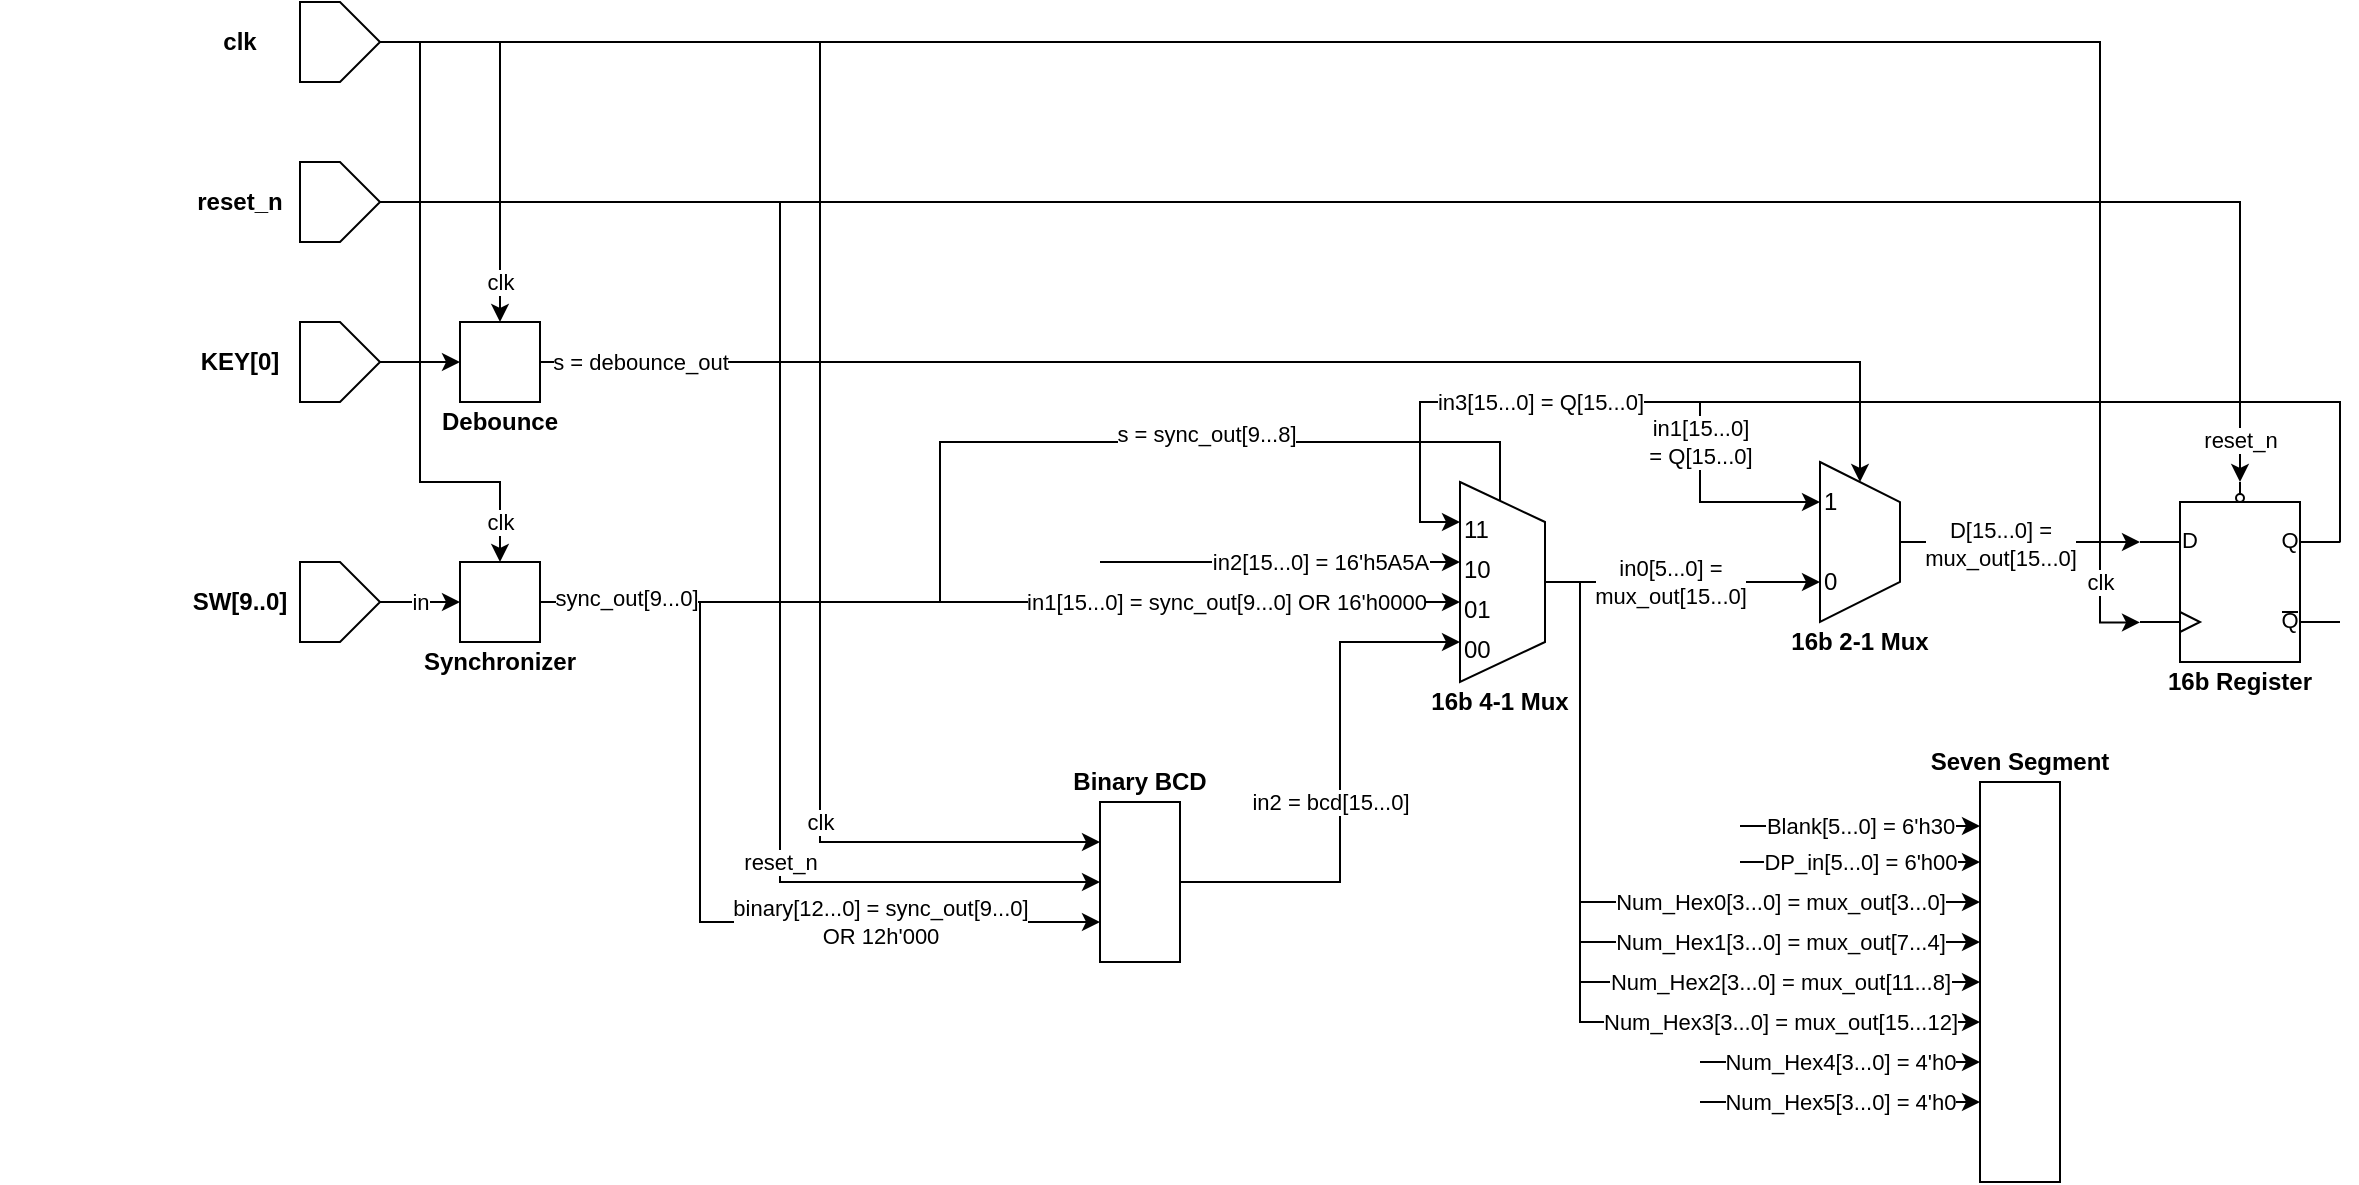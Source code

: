<mxfile compressed="false" version="13.7.9" type="github">
  <diagram id="uD6p33Z857GaYZzYAN43" name="Page-1">
    <mxGraphModel dx="401" dy="438" grid="1" gridSize="10" guides="1" tooltips="1" connect="1" arrows="1" fold="1" page="0" pageScale="1" pageWidth="850" pageHeight="1100" math="0" shadow="0">
      <root>
        <mxCell id="0" />
        <mxCell id="1" parent="0" />
        <mxCell id="gU50jgJ4w8s5qQlBn3Q9-7" value="" style="group" vertex="1" connectable="0" parent="1">
          <mxGeometry x="170" y="320" width="110" height="40" as="geometry" />
        </mxCell>
        <mxCell id="gU50jgJ4w8s5qQlBn3Q9-5" value="" style="shape=offPageConnector;whiteSpace=wrap;html=1;rotation=-90;size=0.5;" vertex="1" parent="gU50jgJ4w8s5qQlBn3Q9-7">
          <mxGeometry x="150" width="40" height="40" as="geometry" />
        </mxCell>
        <mxCell id="gU50jgJ4w8s5qQlBn3Q9-10" value="" style="group" vertex="1" connectable="0" parent="1">
          <mxGeometry x="400" y="180" width="40" height="60" as="geometry" />
        </mxCell>
        <mxCell id="gU50jgJ4w8s5qQlBn3Q9-8" value="" style="rounded=0;whiteSpace=wrap;html=1;" vertex="1" parent="gU50jgJ4w8s5qQlBn3Q9-10">
          <mxGeometry y="20" width="40" height="40" as="geometry" />
        </mxCell>
        <mxCell id="gU50jgJ4w8s5qQlBn3Q9-11" value="" style="group" vertex="1" connectable="0" parent="1">
          <mxGeometry x="400" y="300" width="40" height="60" as="geometry" />
        </mxCell>
        <mxCell id="gU50jgJ4w8s5qQlBn3Q9-12" value="" style="rounded=0;whiteSpace=wrap;html=1;" vertex="1" parent="gU50jgJ4w8s5qQlBn3Q9-11">
          <mxGeometry y="20" width="40" height="40" as="geometry" />
        </mxCell>
        <mxCell id="gU50jgJ4w8s5qQlBn3Q9-17" value="" style="group" vertex="1" connectable="0" parent="1">
          <mxGeometry x="170" y="200" width="110" height="40" as="geometry" />
        </mxCell>
        <mxCell id="gU50jgJ4w8s5qQlBn3Q9-18" value="" style="shape=offPageConnector;whiteSpace=wrap;html=1;rotation=-90;size=0.5;" vertex="1" parent="gU50jgJ4w8s5qQlBn3Q9-17">
          <mxGeometry x="150" width="40" height="40" as="geometry" />
        </mxCell>
        <mxCell id="gU50jgJ4w8s5qQlBn3Q9-26" value="" style="group" vertex="1" connectable="0" parent="gU50jgJ4w8s5qQlBn3Q9-17">
          <mxGeometry y="-80" width="110" height="40" as="geometry" />
        </mxCell>
        <mxCell id="gU50jgJ4w8s5qQlBn3Q9-27" value="" style="shape=offPageConnector;whiteSpace=wrap;html=1;rotation=-90;size=0.5;" vertex="1" parent="gU50jgJ4w8s5qQlBn3Q9-26">
          <mxGeometry x="150" width="40" height="40" as="geometry" />
        </mxCell>
        <mxCell id="gU50jgJ4w8s5qQlBn3Q9-35" value="" style="group" vertex="1" connectable="0" parent="1">
          <mxGeometry x="170" y="40" width="110" height="40" as="geometry" />
        </mxCell>
        <mxCell id="gU50jgJ4w8s5qQlBn3Q9-36" value="" style="shape=offPageConnector;whiteSpace=wrap;html=1;rotation=-90;size=0.5;" vertex="1" parent="gU50jgJ4w8s5qQlBn3Q9-35">
          <mxGeometry x="150" width="40" height="40" as="geometry" />
        </mxCell>
        <mxCell id="gU50jgJ4w8s5qQlBn3Q9-44" style="edgeStyle=orthogonalEdgeStyle;rounded=0;orthogonalLoop=1;jettySize=auto;html=1;exitX=1;exitY=0.5;exitDx=0;exitDy=0;entryX=0;entryY=0.5;entryDx=0;entryDy=0;" edge="1" parent="1" source="gU50jgJ4w8s5qQlBn3Q9-24" target="gU50jgJ4w8s5qQlBn3Q9-85">
          <mxGeometry relative="1" as="geometry">
            <mxPoint x="740" y="360" as="targetPoint" />
            <Array as="points">
              <mxPoint x="840" y="480" />
              <mxPoint x="840" y="360" />
            </Array>
          </mxGeometry>
        </mxCell>
        <mxCell id="gU50jgJ4w8s5qQlBn3Q9-60" value="in2 = bcd[15...0]" style="edgeLabel;html=1;align=center;verticalAlign=middle;resizable=0;points=[];" vertex="1" connectable="0" parent="gU50jgJ4w8s5qQlBn3Q9-44">
          <mxGeometry x="-0.633" y="1" relative="1" as="geometry">
            <mxPoint x="27" y="-39" as="offset" />
          </mxGeometry>
        </mxCell>
        <mxCell id="gU50jgJ4w8s5qQlBn3Q9-24" value="" style="rounded=0;whiteSpace=wrap;html=1;" vertex="1" parent="1">
          <mxGeometry x="720" y="440" width="40" height="80" as="geometry" />
        </mxCell>
        <mxCell id="gU50jgJ4w8s5qQlBn3Q9-25" value="&lt;b&gt;Binary BCD&lt;/b&gt;" style="text;html=1;strokeColor=none;fillColor=none;align=center;verticalAlign=middle;whiteSpace=wrap;rounded=0;" vertex="1" parent="1">
          <mxGeometry x="700" y="420" width="80" height="20" as="geometry" />
        </mxCell>
        <mxCell id="gU50jgJ4w8s5qQlBn3Q9-38" value="in" style="edgeStyle=orthogonalEdgeStyle;rounded=0;orthogonalLoop=1;jettySize=auto;html=1;exitX=0.5;exitY=1;exitDx=0;exitDy=0;entryX=0;entryY=0.5;entryDx=0;entryDy=0;" edge="1" parent="1" source="gU50jgJ4w8s5qQlBn3Q9-5" target="gU50jgJ4w8s5qQlBn3Q9-12">
          <mxGeometry relative="1" as="geometry" />
        </mxCell>
        <mxCell id="gU50jgJ4w8s5qQlBn3Q9-39" style="edgeStyle=orthogonalEdgeStyle;rounded=0;orthogonalLoop=1;jettySize=auto;html=1;exitX=0.5;exitY=1;exitDx=0;exitDy=0;entryX=0;entryY=0.5;entryDx=0;entryDy=0;" edge="1" parent="1" source="gU50jgJ4w8s5qQlBn3Q9-18" target="gU50jgJ4w8s5qQlBn3Q9-8">
          <mxGeometry relative="1" as="geometry" />
        </mxCell>
        <mxCell id="gU50jgJ4w8s5qQlBn3Q9-40" style="edgeStyle=orthogonalEdgeStyle;rounded=0;orthogonalLoop=1;jettySize=auto;html=1;exitX=1;exitY=0.5;exitDx=0;exitDy=0;entryX=0;entryY=0.75;entryDx=0;entryDy=0;" edge="1" parent="1" source="gU50jgJ4w8s5qQlBn3Q9-12" target="gU50jgJ4w8s5qQlBn3Q9-24">
          <mxGeometry relative="1" as="geometry">
            <mxPoint x="300" y="490" as="targetPoint" />
            <Array as="points">
              <mxPoint x="520" y="340" />
              <mxPoint x="520" y="500" />
            </Array>
          </mxGeometry>
        </mxCell>
        <mxCell id="gU50jgJ4w8s5qQlBn3Q9-72" value="&lt;div&gt;binary[12...0] = sync_out[9...0]&lt;/div&gt;&lt;div&gt;OR 12h&#39;000&lt;br&gt;&lt;/div&gt;" style="edgeLabel;html=1;align=center;verticalAlign=middle;resizable=0;points=[];" vertex="1" connectable="0" parent="gU50jgJ4w8s5qQlBn3Q9-40">
          <mxGeometry x="0.871" y="-2" relative="1" as="geometry">
            <mxPoint x="-82" y="-2" as="offset" />
          </mxGeometry>
        </mxCell>
        <mxCell id="gU50jgJ4w8s5qQlBn3Q9-41" style="edgeStyle=orthogonalEdgeStyle;rounded=0;orthogonalLoop=1;jettySize=auto;html=1;exitX=0.5;exitY=1;exitDx=0;exitDy=0;entryX=0;entryY=0.5;entryDx=0;entryDy=0;" edge="1" parent="1" source="gU50jgJ4w8s5qQlBn3Q9-27" target="gU50jgJ4w8s5qQlBn3Q9-24">
          <mxGeometry relative="1" as="geometry">
            <mxPoint x="430" y="460" as="targetPoint" />
            <Array as="points">
              <mxPoint x="560" y="140" />
              <mxPoint x="560" y="480" />
            </Array>
          </mxGeometry>
        </mxCell>
        <mxCell id="gU50jgJ4w8s5qQlBn3Q9-73" value="reset_n" style="edgeLabel;html=1;align=center;verticalAlign=middle;resizable=0;points=[];" vertex="1" connectable="0" parent="gU50jgJ4w8s5qQlBn3Q9-41">
          <mxGeometry x="0.85" y="2" relative="1" as="geometry">
            <mxPoint x="-107.5" y="-8" as="offset" />
          </mxGeometry>
        </mxCell>
        <mxCell id="gU50jgJ4w8s5qQlBn3Q9-42" style="edgeStyle=orthogonalEdgeStyle;rounded=0;orthogonalLoop=1;jettySize=auto;html=1;exitX=0.5;exitY=1;exitDx=0;exitDy=0;entryX=0;entryY=0.25;entryDx=0;entryDy=0;" edge="1" parent="1" source="gU50jgJ4w8s5qQlBn3Q9-36" target="gU50jgJ4w8s5qQlBn3Q9-24">
          <mxGeometry relative="1" as="geometry">
            <Array as="points">
              <mxPoint x="580" y="60" />
              <mxPoint x="580" y="460" />
            </Array>
          </mxGeometry>
        </mxCell>
        <mxCell id="gU50jgJ4w8s5qQlBn3Q9-74" value="clk" style="edgeLabel;html=1;align=center;verticalAlign=middle;resizable=0;points=[];" vertex="1" connectable="0" parent="gU50jgJ4w8s5qQlBn3Q9-42">
          <mxGeometry x="0.87" y="1" relative="1" as="geometry">
            <mxPoint x="-90.83" y="-9" as="offset" />
          </mxGeometry>
        </mxCell>
        <mxCell id="gU50jgJ4w8s5qQlBn3Q9-46" style="edgeStyle=orthogonalEdgeStyle;rounded=0;orthogonalLoop=1;jettySize=auto;html=1;exitX=1;exitY=0.5;exitDx=0;exitDy=0;entryX=0;entryY=0.5;entryDx=0;entryDy=0;" edge="1" parent="1" source="gU50jgJ4w8s5qQlBn3Q9-12" target="gU50jgJ4w8s5qQlBn3Q9-84">
          <mxGeometry relative="1" as="geometry">
            <mxPoint x="740" y="340" as="targetPoint" />
          </mxGeometry>
        </mxCell>
        <mxCell id="gU50jgJ4w8s5qQlBn3Q9-51" value="&lt;div&gt;in1[15...0] = sync_out[9...0] OR 16&#39;h0000&lt;br&gt;&lt;/div&gt;" style="edgeLabel;html=1;align=center;verticalAlign=middle;resizable=0;points=[];" vertex="1" connectable="0" parent="gU50jgJ4w8s5qQlBn3Q9-46">
          <mxGeometry x="0.408" relative="1" as="geometry">
            <mxPoint x="19.05" as="offset" />
          </mxGeometry>
        </mxCell>
        <mxCell id="gU50jgJ4w8s5qQlBn3Q9-48" style="edgeStyle=orthogonalEdgeStyle;rounded=0;orthogonalLoop=1;jettySize=auto;html=1;exitX=1;exitY=0.5;exitDx=0;exitDy=0;entryX=0;entryY=0.5;entryDx=0;entryDy=0;" edge="1" parent="1" source="gU50jgJ4w8s5qQlBn3Q9-12" target="gU50jgJ4w8s5qQlBn3Q9-43">
          <mxGeometry relative="1" as="geometry">
            <Array as="points">
              <mxPoint x="640" y="340" />
              <mxPoint x="640" y="260" />
              <mxPoint x="920" y="260" />
              <mxPoint x="920" y="290" />
            </Array>
          </mxGeometry>
        </mxCell>
        <mxCell id="gU50jgJ4w8s5qQlBn3Q9-50" value="s = sync_out[9...8]" style="edgeLabel;html=1;align=center;verticalAlign=middle;resizable=0;points=[];" vertex="1" connectable="0" parent="gU50jgJ4w8s5qQlBn3Q9-48">
          <mxGeometry x="0.193" relative="1" as="geometry">
            <mxPoint x="60" y="-4" as="offset" />
          </mxGeometry>
        </mxCell>
        <mxCell id="gU50jgJ4w8s5qQlBn3Q9-54" value="sync_out[9...0]" style="edgeLabel;html=1;align=center;verticalAlign=middle;resizable=0;points=[];" vertex="1" connectable="0" parent="gU50jgJ4w8s5qQlBn3Q9-48">
          <mxGeometry x="-0.959" y="2" relative="1" as="geometry">
            <mxPoint x="31" as="offset" />
          </mxGeometry>
        </mxCell>
        <mxCell id="gU50jgJ4w8s5qQlBn3Q9-53" value="" style="group" vertex="1" connectable="0" parent="1">
          <mxGeometry x="880" y="300" width="120" height="100" as="geometry" />
        </mxCell>
        <mxCell id="gU50jgJ4w8s5qQlBn3Q9-43" value="" style="shape=trapezoid;perimeter=trapezoidPerimeter;whiteSpace=wrap;html=1;fixedSize=1;rotation=90;" vertex="1" parent="gU50jgJ4w8s5qQlBn3Q9-53">
          <mxGeometry x="-8.75" y="8.75" width="100" height="42.5" as="geometry" />
        </mxCell>
        <mxCell id="gU50jgJ4w8s5qQlBn3Q9-49" value="&lt;b&gt;16b 4-1 Mux&lt;/b&gt;" style="text;html=1;strokeColor=none;fillColor=none;align=center;verticalAlign=middle;whiteSpace=wrap;rounded=0;" vertex="1" parent="gU50jgJ4w8s5qQlBn3Q9-53">
          <mxGeometry y="80" width="80" height="20" as="geometry" />
        </mxCell>
        <mxCell id="gU50jgJ4w8s5qQlBn3Q9-84" value="01" style="text;whiteSpace=wrap;html=1;align=left;" vertex="1" parent="gU50jgJ4w8s5qQlBn3Q9-53">
          <mxGeometry x="20" y="30" width="40" height="20" as="geometry" />
        </mxCell>
        <mxCell id="gU50jgJ4w8s5qQlBn3Q9-85" value="00" style="text;whiteSpace=wrap;html=1;align=left;" vertex="1" parent="gU50jgJ4w8s5qQlBn3Q9-53">
          <mxGeometry x="20" y="50" width="40" height="20" as="geometry" />
        </mxCell>
        <mxCell id="gU50jgJ4w8s5qQlBn3Q9-86" value="10" style="text;whiteSpace=wrap;html=1;align=left;" vertex="1" parent="gU50jgJ4w8s5qQlBn3Q9-53">
          <mxGeometry x="20" y="10" width="40" height="20" as="geometry" />
        </mxCell>
        <mxCell id="gU50jgJ4w8s5qQlBn3Q9-87" value="11" style="text;whiteSpace=wrap;html=1;align=left;" vertex="1" parent="gU50jgJ4w8s5qQlBn3Q9-53">
          <mxGeometry x="20" y="-10" width="40" height="20" as="geometry" />
        </mxCell>
        <mxCell id="gU50jgJ4w8s5qQlBn3Q9-71" value="" style="group" vertex="1" connectable="0" parent="1">
          <mxGeometry x="960" y="350" width="270" height="280" as="geometry" />
        </mxCell>
        <mxCell id="gU50jgJ4w8s5qQlBn3Q9-58" value="" style="group" vertex="1" connectable="0" parent="gU50jgJ4w8s5qQlBn3Q9-71">
          <mxGeometry x="170" y="60" width="100" height="220" as="geometry" />
        </mxCell>
        <mxCell id="gU50jgJ4w8s5qQlBn3Q9-55" value="" style="rounded=0;whiteSpace=wrap;html=1;" vertex="1" parent="gU50jgJ4w8s5qQlBn3Q9-58">
          <mxGeometry x="30" y="20" width="40" height="200" as="geometry" />
        </mxCell>
        <mxCell id="gU50jgJ4w8s5qQlBn3Q9-57" value="&lt;b&gt;Seven Segment&lt;/b&gt;" style="text;html=1;strokeColor=none;fillColor=none;align=center;verticalAlign=middle;whiteSpace=wrap;rounded=0;" vertex="1" parent="gU50jgJ4w8s5qQlBn3Q9-58">
          <mxGeometry width="100" height="20" as="geometry" />
        </mxCell>
        <mxCell id="gU50jgJ4w8s5qQlBn3Q9-69" value="&lt;div&gt;Num_Hex4[3...0] = 4&#39;h0&lt;br&gt;&lt;/div&gt;" style="endArrow=classic;html=1;" edge="1" parent="gU50jgJ4w8s5qQlBn3Q9-58">
          <mxGeometry width="50" height="50" relative="1" as="geometry">
            <mxPoint x="-110" y="160" as="sourcePoint" />
            <mxPoint x="30" y="160" as="targetPoint" />
            <mxPoint as="offset" />
          </mxGeometry>
        </mxCell>
        <mxCell id="gU50jgJ4w8s5qQlBn3Q9-59" value="Blank[5...0] = 6&#39;h30" style="endArrow=classic;html=1;" edge="1" parent="gU50jgJ4w8s5qQlBn3Q9-71">
          <mxGeometry width="50" height="50" relative="1" as="geometry">
            <mxPoint x="80" y="102" as="sourcePoint" />
            <mxPoint x="200" y="102" as="targetPoint" />
          </mxGeometry>
        </mxCell>
        <mxCell id="gU50jgJ4w8s5qQlBn3Q9-61" value="DP_in[5...0] = 6&#39;h00" style="endArrow=classic;html=1;" edge="1" parent="gU50jgJ4w8s5qQlBn3Q9-71">
          <mxGeometry width="50" height="50" relative="1" as="geometry">
            <mxPoint x="80" y="120" as="sourcePoint" />
            <mxPoint x="200" y="120" as="targetPoint" />
          </mxGeometry>
        </mxCell>
        <mxCell id="gU50jgJ4w8s5qQlBn3Q9-63" style="edgeStyle=orthogonalEdgeStyle;rounded=0;orthogonalLoop=1;jettySize=auto;html=1;entryX=0;entryY=0.3;entryDx=0;entryDy=0;entryPerimeter=0;" edge="1" parent="gU50jgJ4w8s5qQlBn3Q9-71" target="gU50jgJ4w8s5qQlBn3Q9-55">
          <mxGeometry relative="1" as="geometry">
            <mxPoint x="140" y="140" as="targetPoint" />
            <mxPoint y="-20" as="sourcePoint" />
            <Array as="points">
              <mxPoint />
              <mxPoint y="140" />
            </Array>
          </mxGeometry>
        </mxCell>
        <mxCell id="gU50jgJ4w8s5qQlBn3Q9-64" value="&lt;div&gt;Num_Hex0[3...0] = mux_out[3...0]&lt;/div&gt;" style="edgeLabel;html=1;align=center;verticalAlign=middle;resizable=0;points=[];" vertex="1" connectable="0" parent="gU50jgJ4w8s5qQlBn3Q9-63">
          <mxGeometry x="0.287" y="4" relative="1" as="geometry">
            <mxPoint x="28" y="4" as="offset" />
          </mxGeometry>
        </mxCell>
        <mxCell id="gU50jgJ4w8s5qQlBn3Q9-65" value="&lt;div&gt;Num_Hex1[3...0] = mux_out[7...4]&lt;/div&gt;" style="edgeStyle=orthogonalEdgeStyle;rounded=0;orthogonalLoop=1;jettySize=auto;html=1;entryX=0;entryY=0.4;entryDx=0;entryDy=0;entryPerimeter=0;" edge="1" parent="gU50jgJ4w8s5qQlBn3Q9-71" target="gU50jgJ4w8s5qQlBn3Q9-55">
          <mxGeometry x="0.474" relative="1" as="geometry">
            <mxPoint y="-20" as="sourcePoint" />
            <Array as="points">
              <mxPoint />
              <mxPoint y="160" />
            </Array>
            <mxPoint as="offset" />
          </mxGeometry>
        </mxCell>
        <mxCell id="gU50jgJ4w8s5qQlBn3Q9-66" value="&lt;div&gt;Num_Hex2[3...0] = mux_out[11...8]&lt;/div&gt;" style="edgeStyle=orthogonalEdgeStyle;rounded=0;orthogonalLoop=1;jettySize=auto;html=1;entryX=0;entryY=0.5;entryDx=0;entryDy=0;" edge="1" parent="gU50jgJ4w8s5qQlBn3Q9-71" target="gU50jgJ4w8s5qQlBn3Q9-55">
          <mxGeometry x="0.5" relative="1" as="geometry">
            <mxPoint y="-20" as="sourcePoint" />
            <Array as="points">
              <mxPoint />
              <mxPoint y="180" />
            </Array>
            <mxPoint as="offset" />
          </mxGeometry>
        </mxCell>
        <mxCell id="gU50jgJ4w8s5qQlBn3Q9-67" value="&lt;div&gt;Num_Hex3[3...0] = mux_out[15...12]&lt;/div&gt;" style="edgeStyle=orthogonalEdgeStyle;rounded=0;orthogonalLoop=1;jettySize=auto;html=1;entryX=0;entryY=0.6;entryDx=0;entryDy=0;entryPerimeter=0;" edge="1" parent="gU50jgJ4w8s5qQlBn3Q9-71" target="gU50jgJ4w8s5qQlBn3Q9-55">
          <mxGeometry x="0.524" relative="1" as="geometry">
            <mxPoint y="-20" as="sourcePoint" />
            <mxPoint x="160" y="200" as="targetPoint" />
            <Array as="points">
              <mxPoint />
              <mxPoint y="200" />
            </Array>
            <mxPoint as="offset" />
          </mxGeometry>
        </mxCell>
        <mxCell id="gU50jgJ4w8s5qQlBn3Q9-70" value="&lt;div&gt;Num_Hex5[3...0] = 4&#39;h0&lt;br&gt;&lt;/div&gt;" style="endArrow=classic;html=1;" edge="1" parent="gU50jgJ4w8s5qQlBn3Q9-71">
          <mxGeometry width="50" height="50" relative="1" as="geometry">
            <mxPoint x="60" y="240" as="sourcePoint" />
            <mxPoint x="200" y="240" as="targetPoint" />
            <mxPoint as="offset" />
          </mxGeometry>
        </mxCell>
        <mxCell id="gU50jgJ4w8s5qQlBn3Q9-6" value="&lt;b&gt;SW[9..0]&lt;/b&gt;" style="text;html=1;strokeColor=none;fillColor=none;align=center;verticalAlign=middle;whiteSpace=wrap;rounded=0;" vertex="1" parent="1">
          <mxGeometry x="260" y="330" width="60" height="20" as="geometry" />
        </mxCell>
        <mxCell id="gU50jgJ4w8s5qQlBn3Q9-19" value="&lt;b&gt;KEY[0]&lt;/b&gt;" style="text;html=1;strokeColor=none;fillColor=none;align=center;verticalAlign=middle;whiteSpace=wrap;rounded=0;" vertex="1" parent="1">
          <mxGeometry x="260" y="210" width="60" height="20" as="geometry" />
        </mxCell>
        <mxCell id="gU50jgJ4w8s5qQlBn3Q9-28" value="&lt;b&gt;reset_n&lt;/b&gt;" style="text;html=1;strokeColor=none;fillColor=none;align=center;verticalAlign=middle;whiteSpace=wrap;rounded=0;" vertex="1" parent="1">
          <mxGeometry x="260" y="130" width="60" height="20" as="geometry" />
        </mxCell>
        <mxCell id="gU50jgJ4w8s5qQlBn3Q9-37" value="&lt;b&gt;clk&lt;/b&gt;" style="text;html=1;strokeColor=none;fillColor=none;align=center;verticalAlign=middle;whiteSpace=wrap;rounded=0;" vertex="1" parent="1">
          <mxGeometry x="260" y="50" width="60" height="20" as="geometry" />
        </mxCell>
        <mxCell id="gU50jgJ4w8s5qQlBn3Q9-94" style="edgeStyle=orthogonalEdgeStyle;rounded=0;orthogonalLoop=1;jettySize=auto;html=1;exitX=1;exitY=0.335;exitDx=0;exitDy=0;exitPerimeter=0;entryX=0.25;entryY=1;entryDx=0;entryDy=0;" edge="1" parent="1" source="gU50jgJ4w8s5qQlBn3Q9-78" target="gU50jgJ4w8s5qQlBn3Q9-80">
          <mxGeometry relative="1" as="geometry">
            <Array as="points">
              <mxPoint x="1340" y="240" />
              <mxPoint x="1020" y="240" />
              <mxPoint x="1020" y="290" />
            </Array>
          </mxGeometry>
        </mxCell>
        <mxCell id="gU50jgJ4w8s5qQlBn3Q9-97" value="&lt;div&gt;in1[15...0] &lt;br&gt;&lt;/div&gt;&lt;div&gt;= Q[15...0]&lt;/div&gt;" style="edgeLabel;html=1;align=center;verticalAlign=middle;resizable=0;points=[];" vertex="1" connectable="0" parent="gU50jgJ4w8s5qQlBn3Q9-94">
          <mxGeometry x="0.712" y="-1" relative="1" as="geometry">
            <mxPoint x="1" y="-17.85" as="offset" />
          </mxGeometry>
        </mxCell>
        <mxCell id="gU50jgJ4w8s5qQlBn3Q9-95" style="edgeStyle=orthogonalEdgeStyle;rounded=0;orthogonalLoop=1;jettySize=auto;html=1;exitX=1;exitY=0.335;exitDx=0;exitDy=0;exitPerimeter=0;entryX=0;entryY=0.5;entryDx=0;entryDy=0;" edge="1" parent="1" source="gU50jgJ4w8s5qQlBn3Q9-78" target="gU50jgJ4w8s5qQlBn3Q9-87">
          <mxGeometry relative="1" as="geometry">
            <Array as="points">
              <mxPoint x="1340" y="240" />
              <mxPoint x="880" y="240" />
              <mxPoint x="880" y="300" />
            </Array>
          </mxGeometry>
        </mxCell>
        <mxCell id="gU50jgJ4w8s5qQlBn3Q9-98" value="&lt;div&gt;in3[15...0] = Q[15...0]&lt;/div&gt;" style="edgeLabel;html=1;align=center;verticalAlign=middle;resizable=0;points=[];" vertex="1" connectable="0" parent="gU50jgJ4w8s5qQlBn3Q9-95">
          <mxGeometry x="0.779" y="1" relative="1" as="geometry">
            <mxPoint x="59" y="-12.85" as="offset" />
          </mxGeometry>
        </mxCell>
        <mxCell id="gU50jgJ4w8s5qQlBn3Q9-78" value="" style="verticalLabelPosition=bottom;shadow=0;dashed=0;align=center;html=1;verticalAlign=top;shape=mxgraph.electrical.logic_gates.d_type_flip-flop_with_clear;" vertex="1" parent="1">
          <mxGeometry x="1240" y="280" width="100" height="90" as="geometry" />
        </mxCell>
        <mxCell id="gU50jgJ4w8s5qQlBn3Q9-79" value="" style="group" vertex="1" connectable="0" parent="1">
          <mxGeometry x="1060" y="270" width="80" height="100" as="geometry" />
        </mxCell>
        <mxCell id="gU50jgJ4w8s5qQlBn3Q9-80" value="" style="shape=trapezoid;perimeter=trapezoidPerimeter;whiteSpace=wrap;html=1;fixedSize=1;rotation=90;" vertex="1" parent="gU50jgJ4w8s5qQlBn3Q9-79">
          <mxGeometry y="20" width="80" height="40" as="geometry" />
        </mxCell>
        <mxCell id="gU50jgJ4w8s5qQlBn3Q9-81" value="&lt;b&gt;16b 2-1 Mux&lt;/b&gt;" style="text;html=1;strokeColor=none;fillColor=none;align=center;verticalAlign=middle;whiteSpace=wrap;rounded=0;" vertex="1" parent="gU50jgJ4w8s5qQlBn3Q9-79">
          <mxGeometry y="80" width="80" height="20" as="geometry" />
        </mxCell>
        <mxCell id="gU50jgJ4w8s5qQlBn3Q9-105" value="&lt;div align=&quot;left&quot;&gt;1&lt;/div&gt;" style="text;html=1;strokeColor=none;fillColor=none;align=left;verticalAlign=middle;whiteSpace=wrap;rounded=0;" vertex="1" parent="gU50jgJ4w8s5qQlBn3Q9-79">
          <mxGeometry x="20" y="10" width="40" height="20" as="geometry" />
        </mxCell>
        <mxCell id="gU50jgJ4w8s5qQlBn3Q9-106" value="0" style="text;html=1;strokeColor=none;fillColor=none;align=left;verticalAlign=middle;whiteSpace=wrap;rounded=0;" vertex="1" parent="gU50jgJ4w8s5qQlBn3Q9-79">
          <mxGeometry x="20" y="50" width="40" height="20" as="geometry" />
        </mxCell>
        <mxCell id="gU50jgJ4w8s5qQlBn3Q9-88" value="" style="endArrow=classic;html=1;entryX=0;entryY=0.5;entryDx=0;entryDy=0;" edge="1" parent="1" target="gU50jgJ4w8s5qQlBn3Q9-86">
          <mxGeometry width="50" height="50" relative="1" as="geometry">
            <mxPoint x="720" y="320" as="sourcePoint" />
            <mxPoint x="860" y="260" as="targetPoint" />
          </mxGeometry>
        </mxCell>
        <mxCell id="gU50jgJ4w8s5qQlBn3Q9-89" value="in2[15...0] = 16&#39;h5A5A" style="edgeLabel;html=1;align=center;verticalAlign=middle;resizable=0;points=[];" vertex="1" connectable="0" parent="gU50jgJ4w8s5qQlBn3Q9-88">
          <mxGeometry x="-0.464" y="2" relative="1" as="geometry">
            <mxPoint x="61.9" y="2" as="offset" />
          </mxGeometry>
        </mxCell>
        <mxCell id="gU50jgJ4w8s5qQlBn3Q9-91" style="edgeStyle=orthogonalEdgeStyle;rounded=0;orthogonalLoop=1;jettySize=auto;html=1;exitX=0.5;exitY=0;exitDx=0;exitDy=0;entryX=0.75;entryY=1;entryDx=0;entryDy=0;" edge="1" parent="1" source="gU50jgJ4w8s5qQlBn3Q9-43" target="gU50jgJ4w8s5qQlBn3Q9-80">
          <mxGeometry relative="1" as="geometry" />
        </mxCell>
        <mxCell id="gU50jgJ4w8s5qQlBn3Q9-96" value="&lt;div&gt;in0[5...0] =&lt;/div&gt;&lt;div&gt;mux_out[15...0]&lt;/div&gt;" style="edgeLabel;html=1;align=center;verticalAlign=middle;resizable=0;points=[];" vertex="1" connectable="0" parent="gU50jgJ4w8s5qQlBn3Q9-91">
          <mxGeometry x="-0.279" y="-2" relative="1" as="geometry">
            <mxPoint x="12.5" y="-2" as="offset" />
          </mxGeometry>
        </mxCell>
        <mxCell id="gU50jgJ4w8s5qQlBn3Q9-92" style="edgeStyle=orthogonalEdgeStyle;rounded=0;orthogonalLoop=1;jettySize=auto;html=1;exitX=0.5;exitY=0;exitDx=0;exitDy=0;" edge="1" parent="1" source="gU50jgJ4w8s5qQlBn3Q9-80">
          <mxGeometry relative="1" as="geometry">
            <mxPoint x="1240" y="310" as="targetPoint" />
          </mxGeometry>
        </mxCell>
        <mxCell id="gU50jgJ4w8s5qQlBn3Q9-99" value="&lt;div&gt;D[15...0] = &lt;br&gt;&lt;/div&gt;&lt;div&gt;mux_out[15...0]&lt;/div&gt;" style="edgeLabel;html=1;align=center;verticalAlign=middle;resizable=0;points=[];" vertex="1" connectable="0" parent="gU50jgJ4w8s5qQlBn3Q9-92">
          <mxGeometry x="0.256" relative="1" as="geometry">
            <mxPoint x="-25.0" as="offset" />
          </mxGeometry>
        </mxCell>
        <mxCell id="gU50jgJ4w8s5qQlBn3Q9-100" style="edgeStyle=orthogonalEdgeStyle;rounded=0;orthogonalLoop=1;jettySize=auto;html=1;exitX=1;exitY=0.5;exitDx=0;exitDy=0;entryX=0;entryY=0.5;entryDx=0;entryDy=0;" edge="1" parent="1" source="gU50jgJ4w8s5qQlBn3Q9-8" target="gU50jgJ4w8s5qQlBn3Q9-80">
          <mxGeometry relative="1" as="geometry">
            <mxPoint x="1150" y="340" as="targetPoint" />
            <Array as="points">
              <mxPoint x="1100" y="220" />
            </Array>
          </mxGeometry>
        </mxCell>
        <mxCell id="gU50jgJ4w8s5qQlBn3Q9-113" value="s = debounce_out" style="edgeLabel;html=1;align=center;verticalAlign=middle;resizable=0;points=[];" vertex="1" connectable="0" parent="gU50jgJ4w8s5qQlBn3Q9-100">
          <mxGeometry x="-0.863" relative="1" as="geometry">
            <mxPoint as="offset" />
          </mxGeometry>
        </mxCell>
        <mxCell id="gU50jgJ4w8s5qQlBn3Q9-101" style="edgeStyle=orthogonalEdgeStyle;rounded=0;orthogonalLoop=1;jettySize=auto;html=1;exitX=0.5;exitY=1;exitDx=0;exitDy=0;entryX=0;entryY=0.78;entryDx=0;entryDy=0;entryPerimeter=0;" edge="1" parent="1" source="gU50jgJ4w8s5qQlBn3Q9-36" target="gU50jgJ4w8s5qQlBn3Q9-78">
          <mxGeometry relative="1" as="geometry">
            <Array as="points">
              <mxPoint x="1220" y="60" />
              <mxPoint x="1220" y="350" />
            </Array>
          </mxGeometry>
        </mxCell>
        <mxCell id="gU50jgJ4w8s5qQlBn3Q9-104" value="clk" style="edgeLabel;html=1;align=center;verticalAlign=middle;resizable=0;points=[];" vertex="1" connectable="0" parent="gU50jgJ4w8s5qQlBn3Q9-101">
          <mxGeometry x="0.854" y="3" relative="1" as="geometry">
            <mxPoint x="-3" y="45" as="offset" />
          </mxGeometry>
        </mxCell>
        <mxCell id="gU50jgJ4w8s5qQlBn3Q9-102" style="edgeStyle=orthogonalEdgeStyle;rounded=0;orthogonalLoop=1;jettySize=auto;html=1;exitX=0.5;exitY=1;exitDx=0;exitDy=0;entryX=0.5;entryY=0;entryDx=0;entryDy=0;entryPerimeter=0;" edge="1" parent="1" source="gU50jgJ4w8s5qQlBn3Q9-27" target="gU50jgJ4w8s5qQlBn3Q9-78">
          <mxGeometry relative="1" as="geometry" />
        </mxCell>
        <mxCell id="gU50jgJ4w8s5qQlBn3Q9-103" value="reset_n" style="edgeLabel;html=1;align=center;verticalAlign=middle;resizable=0;points=[];" vertex="1" connectable="0" parent="gU50jgJ4w8s5qQlBn3Q9-102">
          <mxGeometry x="0.961" y="5" relative="1" as="geometry">
            <mxPoint x="-5" as="offset" />
          </mxGeometry>
        </mxCell>
        <mxCell id="gU50jgJ4w8s5qQlBn3Q9-107" value="&lt;b&gt;16b Register&lt;br&gt;&lt;/b&gt;" style="text;html=1;strokeColor=none;fillColor=none;align=center;verticalAlign=middle;whiteSpace=wrap;rounded=0;" vertex="1" parent="1">
          <mxGeometry x="1250" y="370" width="80" height="20" as="geometry" />
        </mxCell>
        <mxCell id="gU50jgJ4w8s5qQlBn3Q9-13" value="&lt;b&gt;Synchronizer&lt;/b&gt;" style="text;html=1;strokeColor=none;fillColor=none;align=center;verticalAlign=middle;whiteSpace=wrap;rounded=0;" vertex="1" parent="1">
          <mxGeometry x="400" y="360" width="40" height="20" as="geometry" />
        </mxCell>
        <mxCell id="gU50jgJ4w8s5qQlBn3Q9-9" value="&lt;b&gt;Debounce&lt;/b&gt;" style="text;html=1;strokeColor=none;fillColor=none;align=center;verticalAlign=middle;whiteSpace=wrap;rounded=0;" vertex="1" parent="1">
          <mxGeometry x="400" y="240" width="40" height="20" as="geometry" />
        </mxCell>
        <mxCell id="gU50jgJ4w8s5qQlBn3Q9-109" style="edgeStyle=orthogonalEdgeStyle;rounded=0;orthogonalLoop=1;jettySize=auto;html=1;exitX=0.5;exitY=1;exitDx=0;exitDy=0;entryX=0.5;entryY=0;entryDx=0;entryDy=0;" edge="1" parent="1" source="gU50jgJ4w8s5qQlBn3Q9-36" target="gU50jgJ4w8s5qQlBn3Q9-8">
          <mxGeometry relative="1" as="geometry" />
        </mxCell>
        <mxCell id="gU50jgJ4w8s5qQlBn3Q9-112" value="clk" style="edgeLabel;html=1;align=center;verticalAlign=middle;resizable=0;points=[];" vertex="1" connectable="0" parent="gU50jgJ4w8s5qQlBn3Q9-109">
          <mxGeometry x="0.741" relative="1" as="geometry">
            <mxPoint x="-0.01" y="6.24" as="offset" />
          </mxGeometry>
        </mxCell>
        <mxCell id="gU50jgJ4w8s5qQlBn3Q9-110" style="edgeStyle=orthogonalEdgeStyle;rounded=0;orthogonalLoop=1;jettySize=auto;html=1;exitX=0.5;exitY=1;exitDx=0;exitDy=0;entryX=0.5;entryY=0;entryDx=0;entryDy=0;" edge="1" parent="1" source="gU50jgJ4w8s5qQlBn3Q9-36" target="gU50jgJ4w8s5qQlBn3Q9-12">
          <mxGeometry relative="1" as="geometry">
            <Array as="points">
              <mxPoint x="380" y="60" />
              <mxPoint x="380" y="280" />
              <mxPoint x="420" y="280" />
            </Array>
          </mxGeometry>
        </mxCell>
        <mxCell id="gU50jgJ4w8s5qQlBn3Q9-111" value="clk" style="edgeLabel;html=1;align=center;verticalAlign=middle;resizable=0;points=[];" vertex="1" connectable="0" parent="gU50jgJ4w8s5qQlBn3Q9-110">
          <mxGeometry x="0.816" y="-1" relative="1" as="geometry">
            <mxPoint x="0.97" y="9.69" as="offset" />
          </mxGeometry>
        </mxCell>
      </root>
    </mxGraphModel>
  </diagram>
</mxfile>
